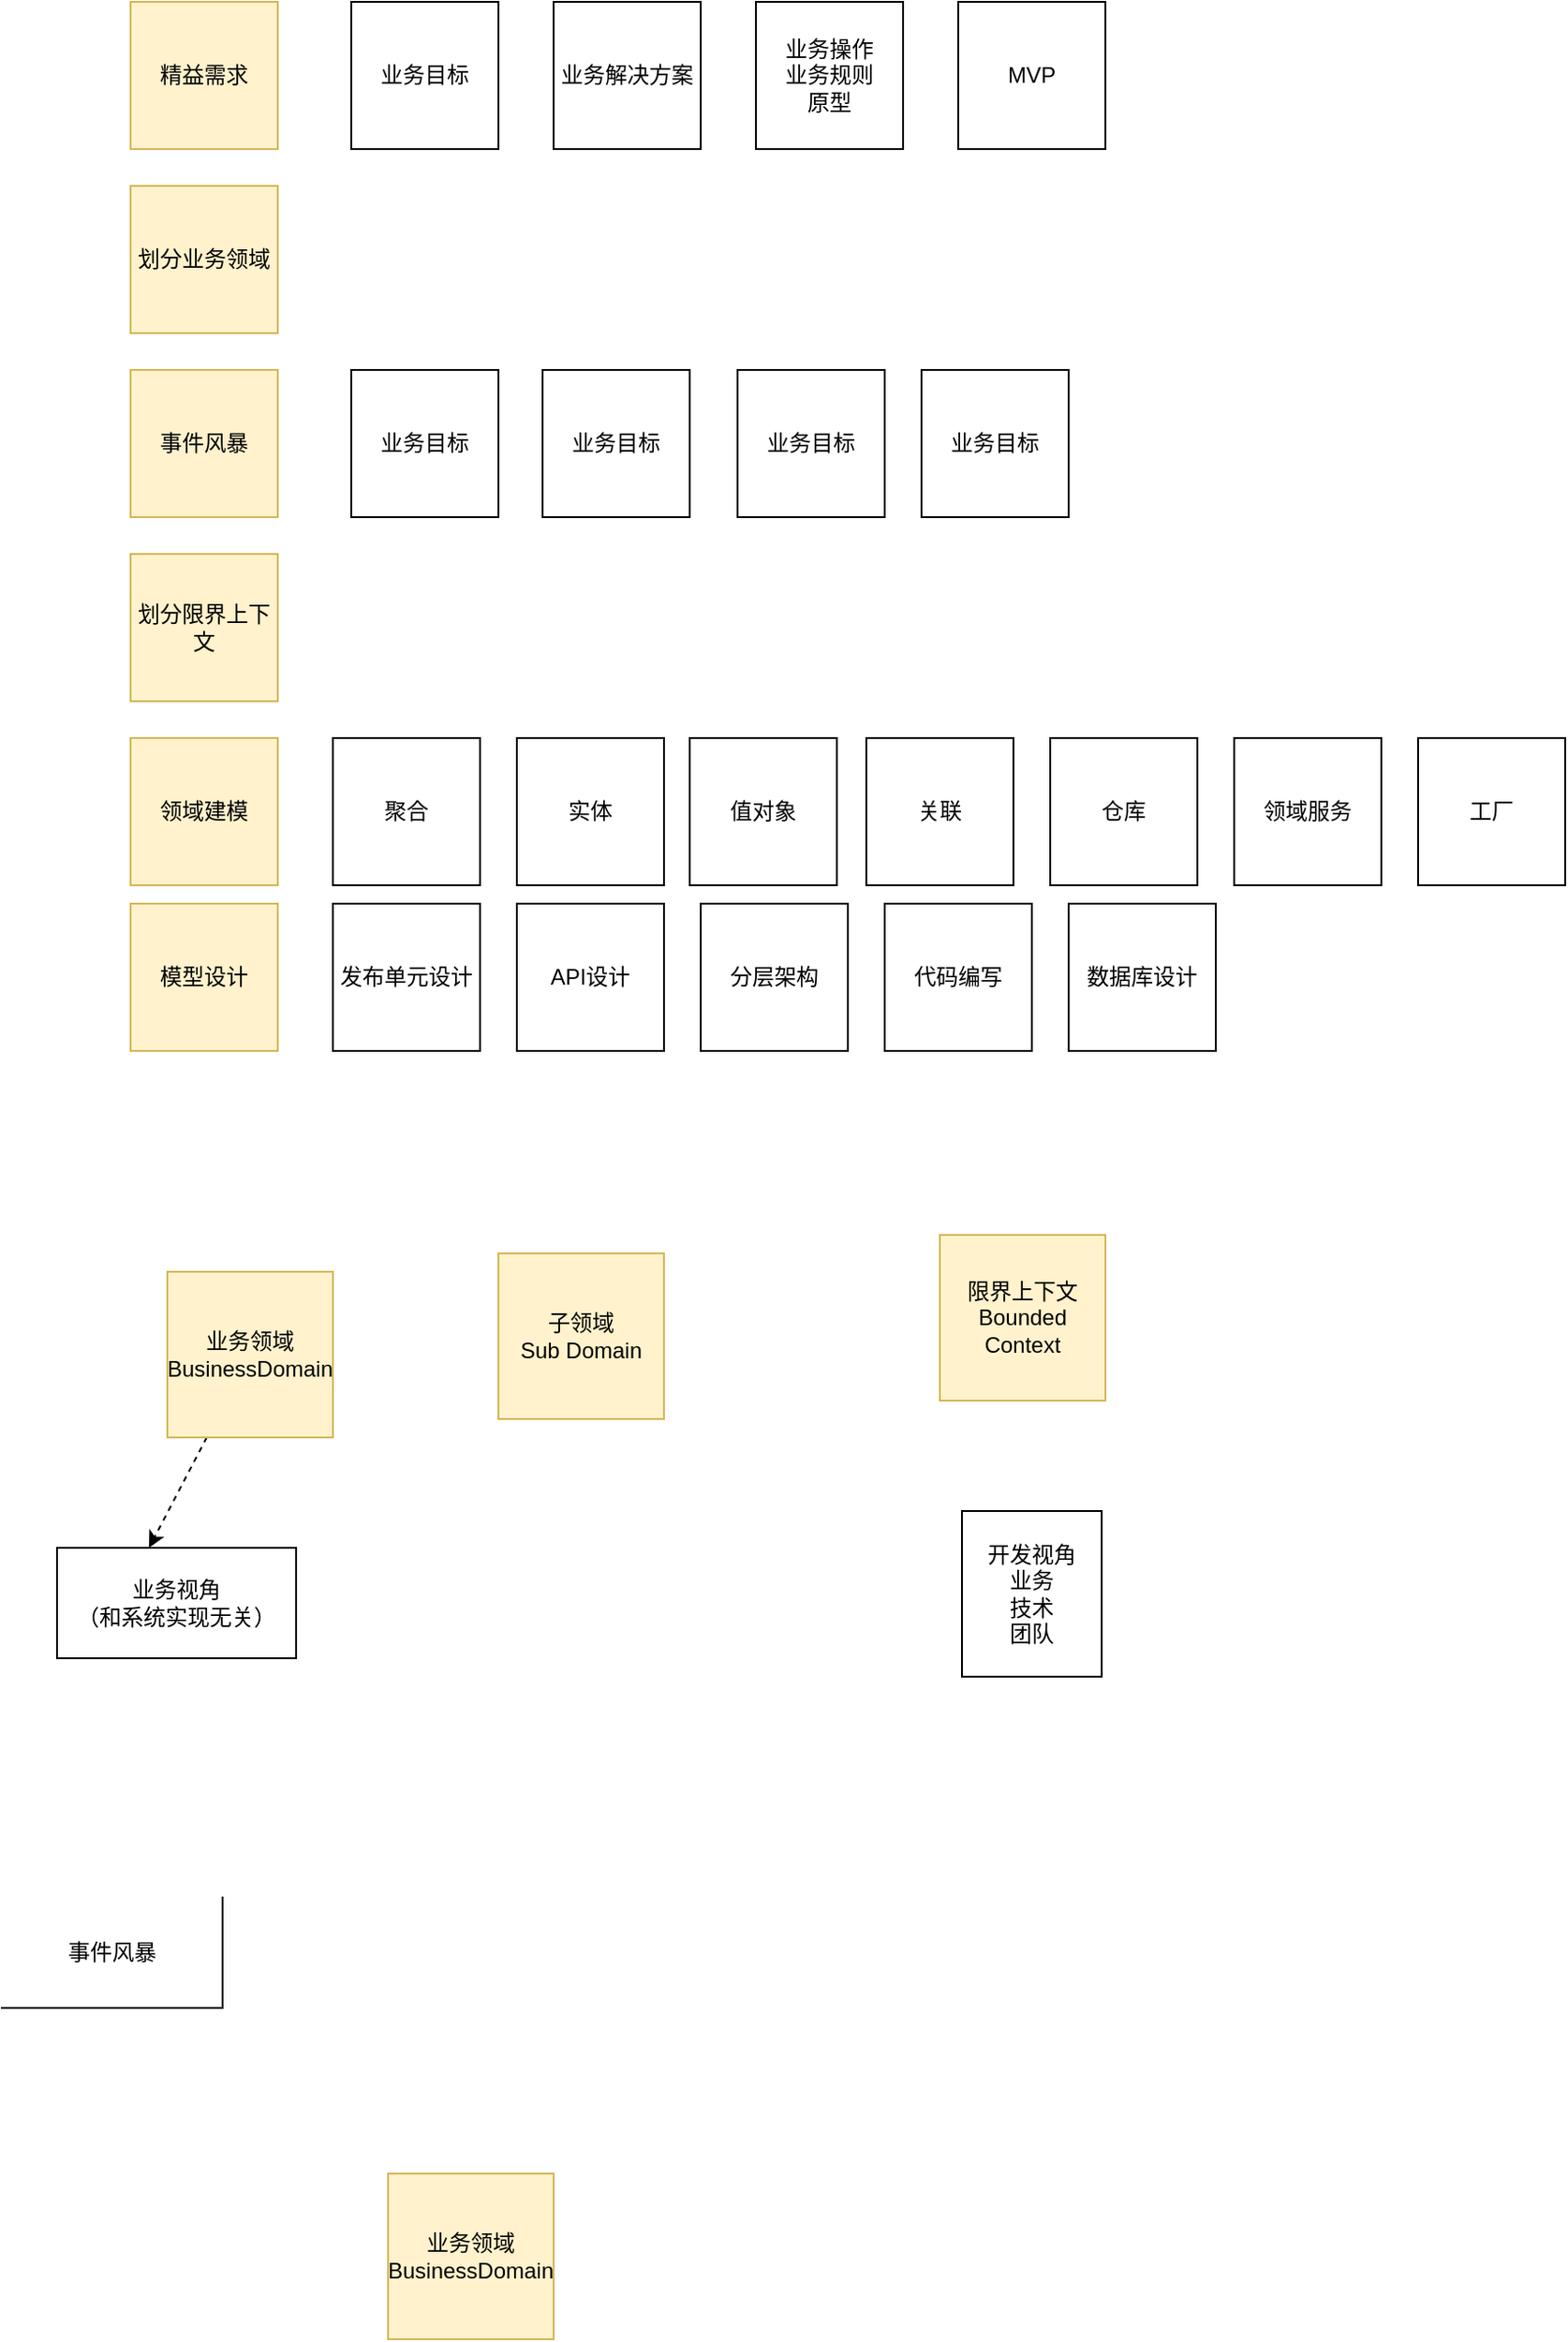 <mxfile version="14.5.1" type="github">
  <diagram id="CPcHUgZNeSsTc6fRN_Vr" name="Page-1">
    <mxGraphModel dx="946" dy="546" grid="1" gridSize="10" guides="1" tooltips="1" connect="1" arrows="1" fold="1" page="1" pageScale="1" pageWidth="827" pageHeight="1169" math="0" shadow="0">
      <root>
        <mxCell id="0" />
        <mxCell id="1" parent="0" />
        <mxCell id="pbnYTeeDnfWr0KV266Js-1" value="精益需求&lt;br&gt;" style="whiteSpace=wrap;html=1;aspect=fixed;fillColor=#fff2cc;strokeColor=#d6b656;" parent="1" vertex="1">
          <mxGeometry x="110" y="20" width="80" height="80" as="geometry" />
        </mxCell>
        <mxCell id="pbnYTeeDnfWr0KV266Js-2" value="业务目标&lt;br&gt;" style="whiteSpace=wrap;html=1;aspect=fixed;" parent="1" vertex="1">
          <mxGeometry x="230" y="20" width="80" height="80" as="geometry" />
        </mxCell>
        <mxCell id="pbnYTeeDnfWr0KV266Js-4" value="业务解决方案&lt;br&gt;" style="whiteSpace=wrap;html=1;aspect=fixed;" parent="1" vertex="1">
          <mxGeometry x="340" y="20" width="80" height="80" as="geometry" />
        </mxCell>
        <mxCell id="pbnYTeeDnfWr0KV266Js-5" value="MVP" style="whiteSpace=wrap;html=1;aspect=fixed;" parent="1" vertex="1">
          <mxGeometry x="560" y="20" width="80" height="80" as="geometry" />
        </mxCell>
        <mxCell id="pbnYTeeDnfWr0KV266Js-6" value="划分业务领域" style="whiteSpace=wrap;html=1;aspect=fixed;fillColor=#fff2cc;strokeColor=#d6b656;" parent="1" vertex="1">
          <mxGeometry x="110" y="120" width="80" height="80" as="geometry" />
        </mxCell>
        <mxCell id="pbnYTeeDnfWr0KV266Js-7" value="事件风暴" style="whiteSpace=wrap;html=1;aspect=fixed;fillColor=#fff2cc;strokeColor=#d6b656;" parent="1" vertex="1">
          <mxGeometry x="110" y="220" width="80" height="80" as="geometry" />
        </mxCell>
        <mxCell id="pbnYTeeDnfWr0KV266Js-8" value="划分限界上下文&lt;br&gt;" style="whiteSpace=wrap;html=1;aspect=fixed;fillColor=#fff2cc;strokeColor=#d6b656;" parent="1" vertex="1">
          <mxGeometry x="110" y="320" width="80" height="80" as="geometry" />
        </mxCell>
        <mxCell id="pbnYTeeDnfWr0KV266Js-9" value="领域建模&lt;br&gt;" style="whiteSpace=wrap;html=1;aspect=fixed;fillColor=#fff2cc;strokeColor=#d6b656;" parent="1" vertex="1">
          <mxGeometry x="110" y="420" width="80" height="80" as="geometry" />
        </mxCell>
        <mxCell id="pbnYTeeDnfWr0KV266Js-10" value="模型设计&lt;br&gt;" style="whiteSpace=wrap;html=1;aspect=fixed;fillColor=#fff2cc;strokeColor=#d6b656;" parent="1" vertex="1">
          <mxGeometry x="110" y="510" width="80" height="80" as="geometry" />
        </mxCell>
        <mxCell id="pbnYTeeDnfWr0KV266Js-11" value="发布单元设计" style="whiteSpace=wrap;html=1;aspect=fixed;" parent="1" vertex="1">
          <mxGeometry x="220" y="510" width="80" height="80" as="geometry" />
        </mxCell>
        <mxCell id="pbnYTeeDnfWr0KV266Js-12" value="API设计" style="whiteSpace=wrap;html=1;aspect=fixed;" parent="1" vertex="1">
          <mxGeometry x="320" y="510" width="80" height="80" as="geometry" />
        </mxCell>
        <mxCell id="pbnYTeeDnfWr0KV266Js-13" value="分层架构&lt;br&gt;" style="whiteSpace=wrap;html=1;aspect=fixed;" parent="1" vertex="1">
          <mxGeometry x="420" y="510" width="80" height="80" as="geometry" />
        </mxCell>
        <mxCell id="pbnYTeeDnfWr0KV266Js-14" value="代码编写" style="whiteSpace=wrap;html=1;aspect=fixed;" parent="1" vertex="1">
          <mxGeometry x="520" y="510" width="80" height="80" as="geometry" />
        </mxCell>
        <mxCell id="pbnYTeeDnfWr0KV266Js-15" value="数据库设计" style="whiteSpace=wrap;html=1;aspect=fixed;" parent="1" vertex="1">
          <mxGeometry x="620" y="510" width="80" height="80" as="geometry" />
        </mxCell>
        <mxCell id="pbnYTeeDnfWr0KV266Js-16" value="聚合" style="whiteSpace=wrap;html=1;aspect=fixed;" parent="1" vertex="1">
          <mxGeometry x="220" y="420" width="80" height="80" as="geometry" />
        </mxCell>
        <mxCell id="pbnYTeeDnfWr0KV266Js-17" value="实体" style="whiteSpace=wrap;html=1;aspect=fixed;" parent="1" vertex="1">
          <mxGeometry x="320" y="420" width="80" height="80" as="geometry" />
        </mxCell>
        <mxCell id="pbnYTeeDnfWr0KV266Js-18" value="值对象" style="whiteSpace=wrap;html=1;aspect=fixed;" parent="1" vertex="1">
          <mxGeometry x="414" y="420" width="80" height="80" as="geometry" />
        </mxCell>
        <mxCell id="pbnYTeeDnfWr0KV266Js-19" value="关联" style="whiteSpace=wrap;html=1;aspect=fixed;" parent="1" vertex="1">
          <mxGeometry x="510" y="420" width="80" height="80" as="geometry" />
        </mxCell>
        <mxCell id="pbnYTeeDnfWr0KV266Js-20" value="仓库" style="whiteSpace=wrap;html=1;aspect=fixed;" parent="1" vertex="1">
          <mxGeometry x="610" y="420" width="80" height="80" as="geometry" />
        </mxCell>
        <mxCell id="pbnYTeeDnfWr0KV266Js-21" value="领域服务" style="whiteSpace=wrap;html=1;aspect=fixed;" parent="1" vertex="1">
          <mxGeometry x="710" y="420" width="80" height="80" as="geometry" />
        </mxCell>
        <mxCell id="pbnYTeeDnfWr0KV266Js-22" value="工厂" style="whiteSpace=wrap;html=1;aspect=fixed;" parent="1" vertex="1">
          <mxGeometry x="810" y="420" width="80" height="80" as="geometry" />
        </mxCell>
        <mxCell id="pbnYTeeDnfWr0KV266Js-23" value="业务操作&lt;br&gt;业务规则&lt;br&gt;原型" style="whiteSpace=wrap;html=1;aspect=fixed;" parent="1" vertex="1">
          <mxGeometry x="450" y="20" width="80" height="80" as="geometry" />
        </mxCell>
        <mxCell id="pbnYTeeDnfWr0KV266Js-24" value="业务目标&lt;br&gt;" style="whiteSpace=wrap;html=1;aspect=fixed;" parent="1" vertex="1">
          <mxGeometry x="230" y="220" width="80" height="80" as="geometry" />
        </mxCell>
        <mxCell id="pbnYTeeDnfWr0KV266Js-25" value="业务目标&lt;br&gt;" style="whiteSpace=wrap;html=1;aspect=fixed;" parent="1" vertex="1">
          <mxGeometry x="334" y="220" width="80" height="80" as="geometry" />
        </mxCell>
        <mxCell id="pbnYTeeDnfWr0KV266Js-26" value="业务目标&lt;br&gt;" style="whiteSpace=wrap;html=1;aspect=fixed;" parent="1" vertex="1">
          <mxGeometry x="440" y="220" width="80" height="80" as="geometry" />
        </mxCell>
        <mxCell id="pbnYTeeDnfWr0KV266Js-27" value="业务目标&lt;br&gt;" style="whiteSpace=wrap;html=1;aspect=fixed;" parent="1" vertex="1">
          <mxGeometry x="540" y="220" width="80" height="80" as="geometry" />
        </mxCell>
        <mxCell id="pbnYTeeDnfWr0KV266Js-29" style="rounded=0;orthogonalLoop=1;jettySize=auto;html=1;dashed=1;" parent="1" source="pbnYTeeDnfWr0KV266Js-28" edge="1">
          <mxGeometry relative="1" as="geometry">
            <mxPoint x="120" y="860" as="targetPoint" />
          </mxGeometry>
        </mxCell>
        <mxCell id="pbnYTeeDnfWr0KV266Js-28" value="业务领域&lt;br&gt;BusinessDomain" style="whiteSpace=wrap;html=1;aspect=fixed;fillColor=#fff2cc;strokeColor=#d6b656;" parent="1" vertex="1">
          <mxGeometry x="130" y="710" width="90" height="90" as="geometry" />
        </mxCell>
        <mxCell id="pbnYTeeDnfWr0KV266Js-32" value="限界上下文&lt;br&gt;Bounded Context&lt;br&gt;" style="whiteSpace=wrap;html=1;aspect=fixed;fillColor=#fff2cc;strokeColor=#d6b656;" parent="1" vertex="1">
          <mxGeometry x="550" y="690" width="90" height="90" as="geometry" />
        </mxCell>
        <mxCell id="pbnYTeeDnfWr0KV266Js-33" value="开发视角&lt;br&gt;业务&lt;br&gt;技术&lt;br&gt;团队&lt;br&gt;" style="rounded=0;whiteSpace=wrap;html=1;" parent="1" vertex="1">
          <mxGeometry x="562" y="840" width="76" height="90" as="geometry" />
        </mxCell>
        <mxCell id="pbnYTeeDnfWr0KV266Js-34" value="业务视角&lt;br&gt;（和系统实现无关）" style="rounded=0;whiteSpace=wrap;html=1;" parent="1" vertex="1">
          <mxGeometry x="70" y="860" width="130" height="60" as="geometry" />
        </mxCell>
        <mxCell id="pbnYTeeDnfWr0KV266Js-35" value="子领域&lt;br&gt;Sub Domain" style="whiteSpace=wrap;html=1;aspect=fixed;fillColor=#fff2cc;strokeColor=#d6b656;" parent="1" vertex="1">
          <mxGeometry x="310" y="700" width="90" height="90" as="geometry" />
        </mxCell>
        <mxCell id="OxncHxUymOrdd1ZA1yIg-1" value="业务领域&lt;br&gt;BusinessDomain" style="whiteSpace=wrap;html=1;aspect=fixed;fillColor=#fff2cc;strokeColor=#d6b656;" vertex="1" parent="1">
          <mxGeometry x="250" y="1200" width="90" height="90" as="geometry" />
        </mxCell>
        <mxCell id="OxncHxUymOrdd1ZA1yIg-2" value="事件风暴" style="shape=partialRectangle;whiteSpace=wrap;html=1;top=0;left=0;fillColor=none;" vertex="1" parent="1">
          <mxGeometry x="40" y="1050" width="120" height="60" as="geometry" />
        </mxCell>
      </root>
    </mxGraphModel>
  </diagram>
</mxfile>

